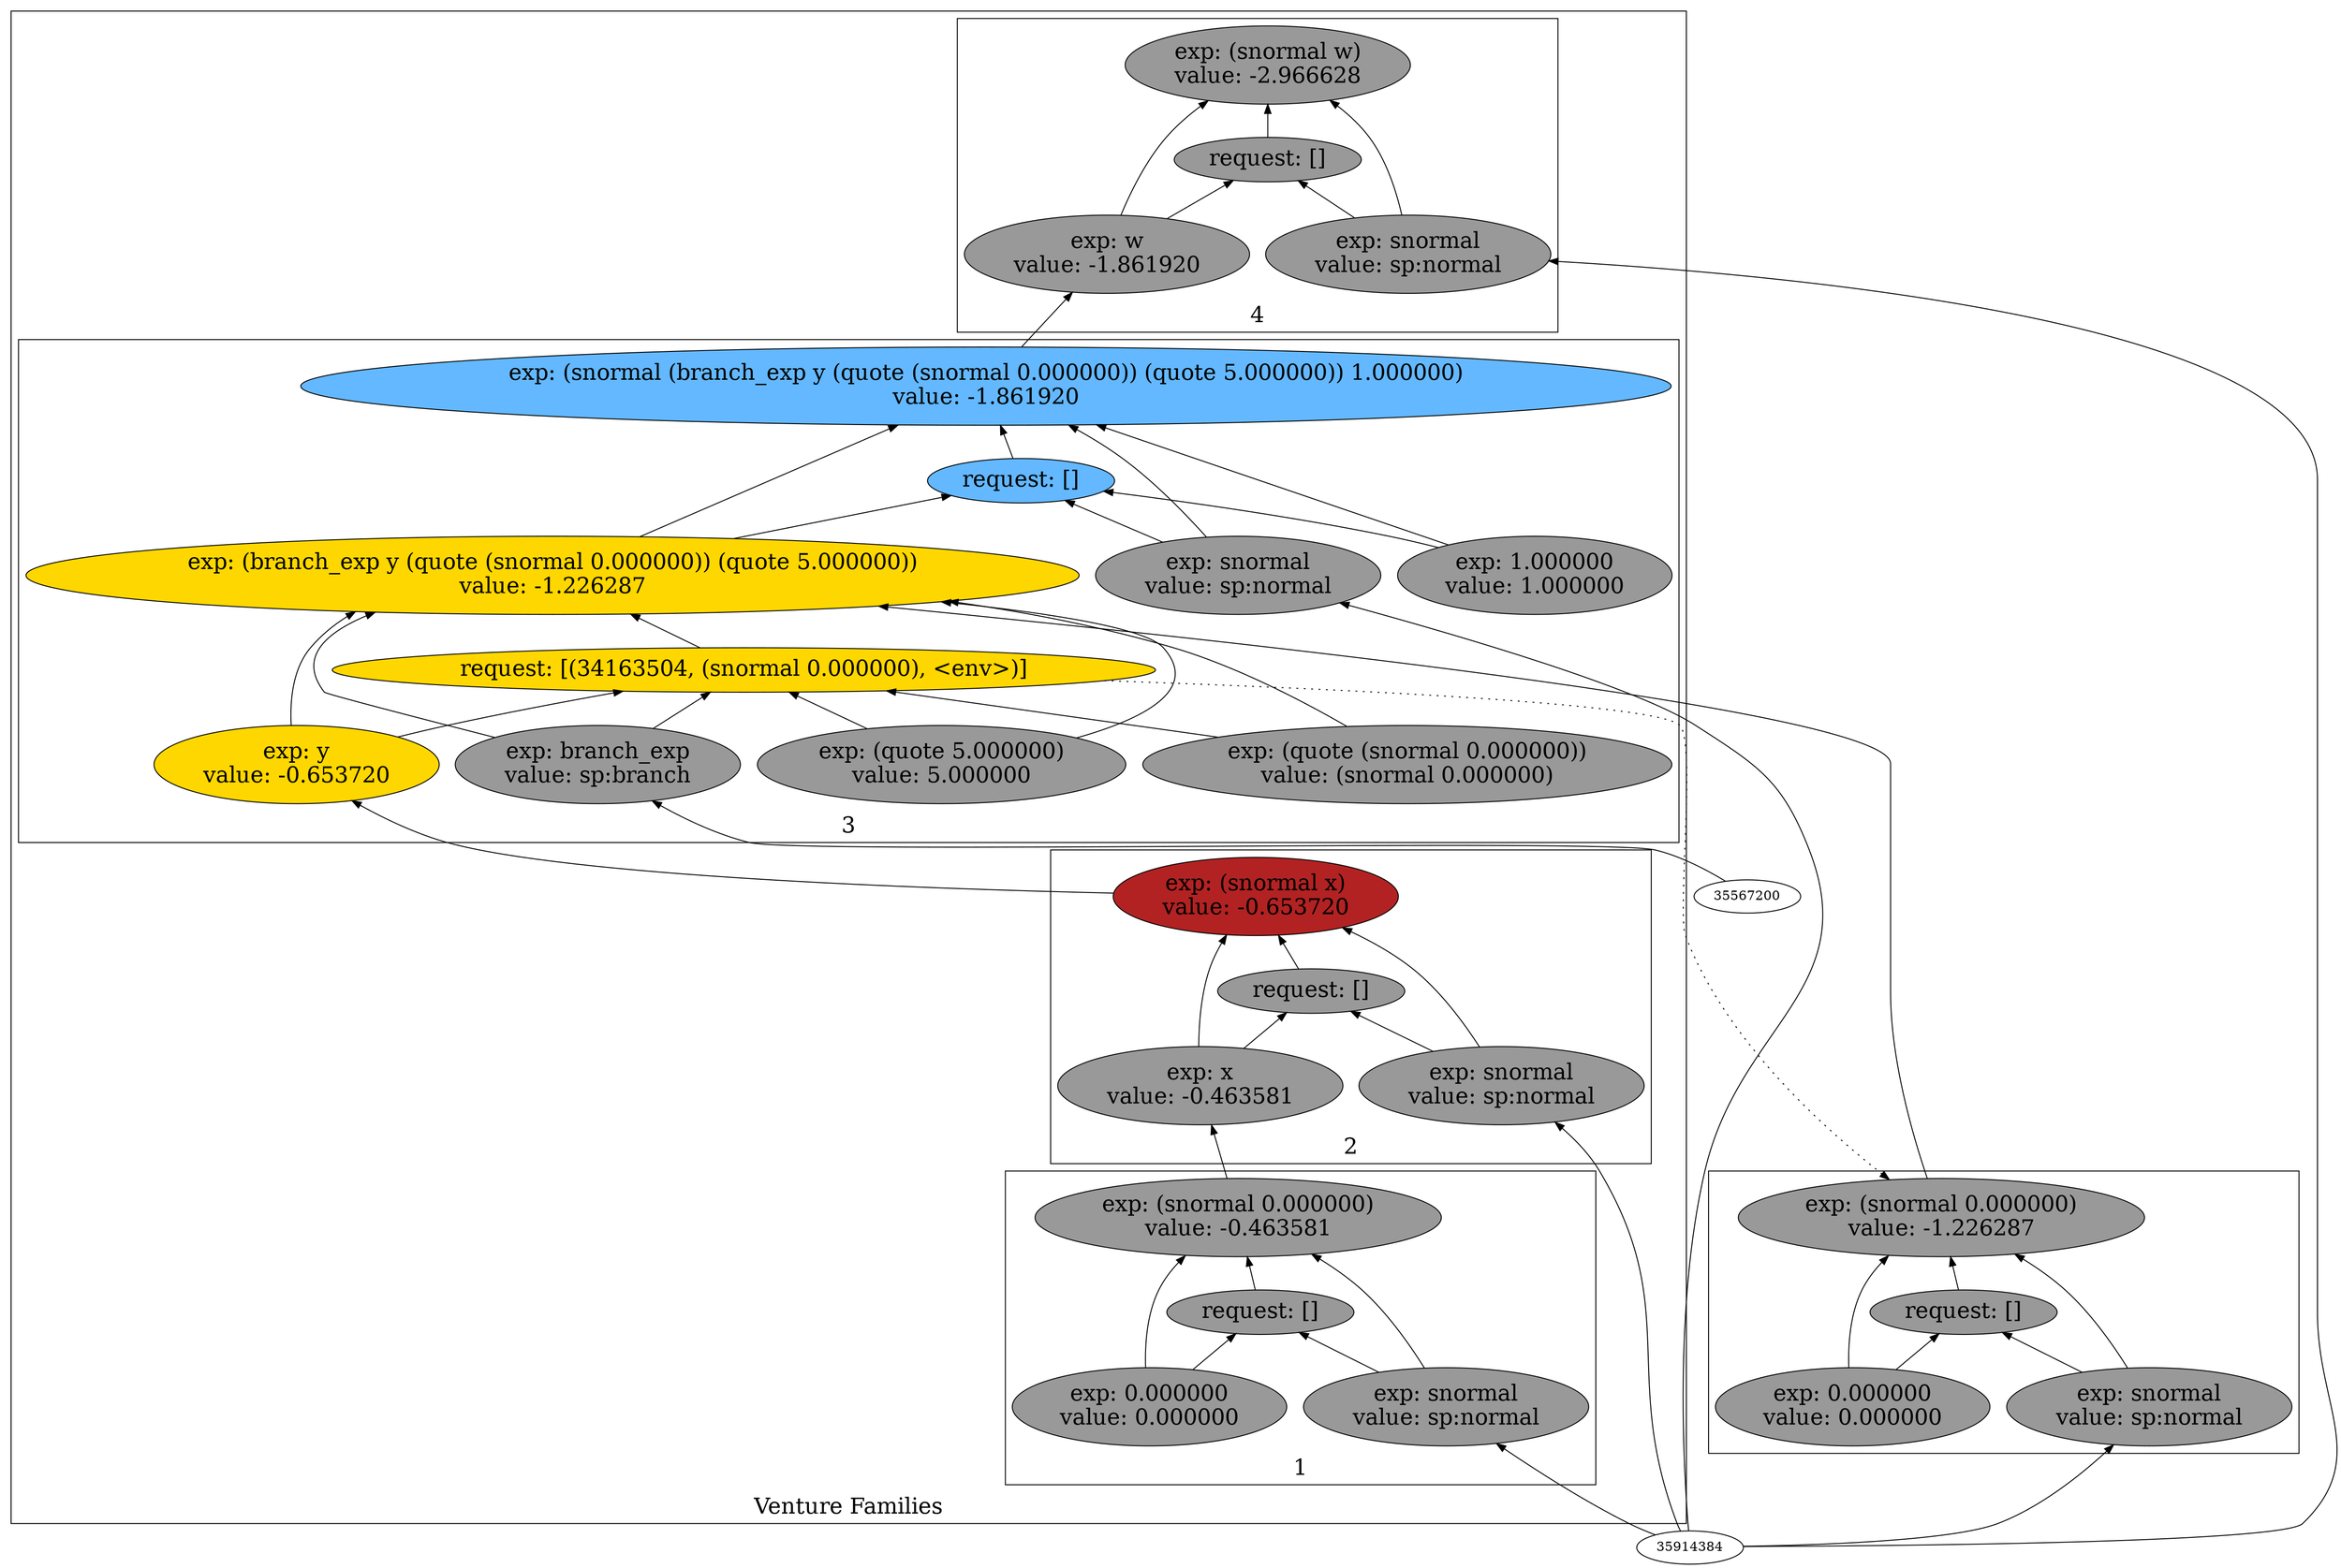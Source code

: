 digraph {
rankdir=BT
fontsize=24
subgraph cluster1 {
label="Venture Families"
subgraph cluster2 {
label="1"
"30372512"["fillcolor"="grey60" "fontsize"="24" "label"="exp: (snormal 0.000000)\nvalue: -0.463581" "shape"="ellipse" "style"="filled" ]
"31225584"["fillcolor"="grey60" "fontsize"="24" "label"="request: []" "shape"="ellipse" "style"="filled" ]
"33378608"["fillcolor"="grey60" "fontsize"="24" "label"="exp: snormal\nvalue: sp:normal" "shape"="ellipse" "style"="filled" ]
"32496912"["fillcolor"="grey60" "fontsize"="24" "label"="exp: 0.000000\nvalue: 0.000000" "shape"="ellipse" "style"="filled" ]
}

subgraph cluster3 {
label="2"
"31015344"["fillcolor"="firebrick" "fontsize"="24" "label"="exp: (snormal x)\nvalue: -0.653720" "shape"="ellipse" "style"="filled" ]
"32878672"["fillcolor"="grey60" "fontsize"="24" "label"="request: []" "shape"="ellipse" "style"="filled" ]
"30473984"["fillcolor"="grey60" "fontsize"="24" "label"="exp: snormal\nvalue: sp:normal" "shape"="ellipse" "style"="filled" ]
"30766480"["fillcolor"="grey60" "fontsize"="24" "label"="exp: x\nvalue: -0.463581" "shape"="ellipse" "style"="filled" ]
}

subgraph cluster4 {
label="3"
"34460816"["fillcolor"="steelblue1" "fontsize"="24" "label"="exp: (snormal (branch_exp y (quote (snormal 0.000000)) (quote 5.000000)) 1.000000)\nvalue: -1.861920" "shape"="ellipse" "style"="filled" ]
"34491664"["fillcolor"="steelblue1" "fontsize"="24" "label"="request: []" "shape"="ellipse" "style"="filled" ]
"32454352"["fillcolor"="grey60" "fontsize"="24" "label"="exp: snormal\nvalue: sp:normal" "shape"="ellipse" "style"="filled" ]
"31227776"["fillcolor"="gold" "fontsize"="24" "label"="exp: (branch_exp y (quote (snormal 0.000000)) (quote 5.000000))\nvalue: -1.226287" "shape"="ellipse" "style"="filled" ]
"34163504"["fillcolor"="gold" "fontsize"="24" "label"="request: [(34163504, (snormal 0.000000), <env>)]" "shape"="ellipse" "style"="filled" ]
"35758960"["fillcolor"="grey60" "fontsize"="24" "label"="exp: branch_exp\nvalue: sp:branch" "shape"="ellipse" "style"="filled" ]
"32504208"["fillcolor"="gold" "fontsize"="24" "label"="exp: y\nvalue: -0.653720" "shape"="ellipse" "style"="filled" ]
"32794384"["fillcolor"="grey60" "fontsize"="24" "label"="exp: (quote (snormal 0.000000))\nvalue: (snormal 0.000000)" "shape"="ellipse" "style"="filled" ]
"36008416"["fillcolor"="grey60" "fontsize"="24" "label"="exp: (quote 5.000000)\nvalue: 5.000000" "shape"="ellipse" "style"="filled" ]
"37356800"["fillcolor"="grey60" "fontsize"="24" "label"="exp: 1.000000\nvalue: 1.000000" "shape"="ellipse" "style"="filled" ]
}

subgraph cluster5 {
label="4"
"30753584"["fillcolor"="grey60" "fontsize"="24" "label"="exp: (snormal w)\nvalue: -2.966628" "shape"="ellipse" "style"="filled" ]
"37540816"["fillcolor"="grey60" "fontsize"="24" "label"="request: []" "shape"="ellipse" "style"="filled" ]
"30738144"["fillcolor"="grey60" "fontsize"="24" "label"="exp: snormal\nvalue: sp:normal" "shape"="ellipse" "style"="filled" ]
"30301216"["fillcolor"="grey60" "fontsize"="24" "label"="exp: w\nvalue: -1.861920" "shape"="ellipse" "style"="filled" ]
}

}

subgraph cluster6 {
label=""
"37253632"["fillcolor"="grey60" "fontsize"="24" "label"="exp: (snormal 0.000000)\nvalue: -1.226287" "shape"="ellipse" "style"="filled" ]
"37497584"["fillcolor"="grey60" "fontsize"="24" "label"="request: []" "shape"="ellipse" "style"="filled" ]
"31215360"["fillcolor"="grey60" "fontsize"="24" "label"="exp: snormal\nvalue: sp:normal" "shape"="ellipse" "style"="filled" ]
"38779248"["fillcolor"="grey60" "fontsize"="24" "label"="exp: 0.000000\nvalue: 0.000000" "shape"="ellipse" "style"="filled" ]
}

"33378608" -> "30372512"["arrowhead"="normal" "color"="black" "constraint"="true" "style"="solid" ]
"33378608" -> "31225584"["arrowhead"="normal" "color"="black" "constraint"="true" "style"="solid" ]
"35914384" -> "33378608"["arrowhead"="normal" "color"="black" "constraint"="true" "style"="solid" ]
"32496912" -> "30372512"["arrowhead"="normal" "color"="black" "constraint"="true" "style"="solid" ]
"32496912" -> "31225584"["arrowhead"="normal" "color"="black" "constraint"="true" "style"="solid" ]
"31225584" -> "30372512"["arrowhead"="normal" "color"="black" "constraint"="true" "style"="solid" ]
"30738144" -> "30753584"["arrowhead"="normal" "color"="black" "constraint"="true" "style"="solid" ]
"30738144" -> "37540816"["arrowhead"="normal" "color"="black" "constraint"="true" "style"="solid" ]
"35914384" -> "30738144"["arrowhead"="normal" "color"="black" "constraint"="true" "style"="solid" ]
"30301216" -> "30753584"["arrowhead"="normal" "color"="black" "constraint"="true" "style"="solid" ]
"30301216" -> "37540816"["arrowhead"="normal" "color"="black" "constraint"="true" "style"="solid" ]
"34460816" -> "30301216"["arrowhead"="normal" "color"="black" "constraint"="true" "style"="solid" ]
"37540816" -> "30753584"["arrowhead"="normal" "color"="black" "constraint"="true" "style"="solid" ]
"30473984" -> "31015344"["arrowhead"="normal" "color"="black" "constraint"="true" "style"="solid" ]
"30473984" -> "32878672"["arrowhead"="normal" "color"="black" "constraint"="true" "style"="solid" ]
"35914384" -> "30473984"["arrowhead"="normal" "color"="black" "constraint"="true" "style"="solid" ]
"30766480" -> "31015344"["arrowhead"="normal" "color"="black" "constraint"="true" "style"="solid" ]
"30766480" -> "32878672"["arrowhead"="normal" "color"="black" "constraint"="true" "style"="solid" ]
"30372512" -> "30766480"["arrowhead"="normal" "color"="black" "constraint"="true" "style"="solid" ]
"32878672" -> "31015344"["arrowhead"="normal" "color"="black" "constraint"="true" "style"="solid" ]
"32454352" -> "34460816"["arrowhead"="normal" "color"="black" "constraint"="true" "style"="solid" ]
"32454352" -> "34491664"["arrowhead"="normal" "color"="black" "constraint"="true" "style"="solid" ]
"35914384" -> "32454352"["arrowhead"="normal" "color"="black" "constraint"="true" "style"="solid" ]
"31227776" -> "34460816"["arrowhead"="normal" "color"="black" "constraint"="true" "style"="solid" ]
"31227776" -> "34491664"["arrowhead"="normal" "color"="black" "constraint"="true" "style"="solid" ]
"35758960" -> "31227776"["arrowhead"="normal" "color"="black" "constraint"="true" "style"="solid" ]
"35758960" -> "34163504"["arrowhead"="normal" "color"="black" "constraint"="true" "style"="solid" ]
"35567200" -> "35758960"["arrowhead"="normal" "color"="black" "constraint"="true" "style"="solid" ]
"32504208" -> "31227776"["arrowhead"="normal" "color"="black" "constraint"="true" "style"="solid" ]
"32504208" -> "34163504"["arrowhead"="normal" "color"="black" "constraint"="true" "style"="solid" ]
"31015344" -> "32504208"["arrowhead"="normal" "color"="black" "constraint"="true" "style"="solid" ]
"32794384" -> "31227776"["arrowhead"="normal" "color"="black" "constraint"="true" "style"="solid" ]
"32794384" -> "34163504"["arrowhead"="normal" "color"="black" "constraint"="true" "style"="solid" ]
"36008416" -> "31227776"["arrowhead"="normal" "color"="black" "constraint"="true" "style"="solid" ]
"36008416" -> "34163504"["arrowhead"="normal" "color"="black" "constraint"="true" "style"="solid" ]
"34163504" -> "31227776"["arrowhead"="normal" "color"="black" "constraint"="true" "style"="solid" ]
"37253632" -> "31227776"["arrowhead"="normal" "color"="black" "constraint"="true" "style"="solid" ]
"34163504" -> "37253632"["arrowhead"="normal" "color"="black" "constraint"="false" "style"="dotted" ]
"37356800" -> "34460816"["arrowhead"="normal" "color"="black" "constraint"="true" "style"="solid" ]
"37356800" -> "34491664"["arrowhead"="normal" "color"="black" "constraint"="true" "style"="solid" ]
"34491664" -> "34460816"["arrowhead"="normal" "color"="black" "constraint"="true" "style"="solid" ]
"31215360" -> "37253632"["arrowhead"="normal" "color"="black" "constraint"="true" "style"="solid" ]
"31215360" -> "37497584"["arrowhead"="normal" "color"="black" "constraint"="true" "style"="solid" ]
"35914384" -> "31215360"["arrowhead"="normal" "color"="black" "constraint"="true" "style"="solid" ]
"38779248" -> "37253632"["arrowhead"="normal" "color"="black" "constraint"="true" "style"="solid" ]
"38779248" -> "37497584"["arrowhead"="normal" "color"="black" "constraint"="true" "style"="solid" ]
"37497584" -> "37253632"["arrowhead"="normal" "color"="black" "constraint"="true" "style"="solid" ]

}